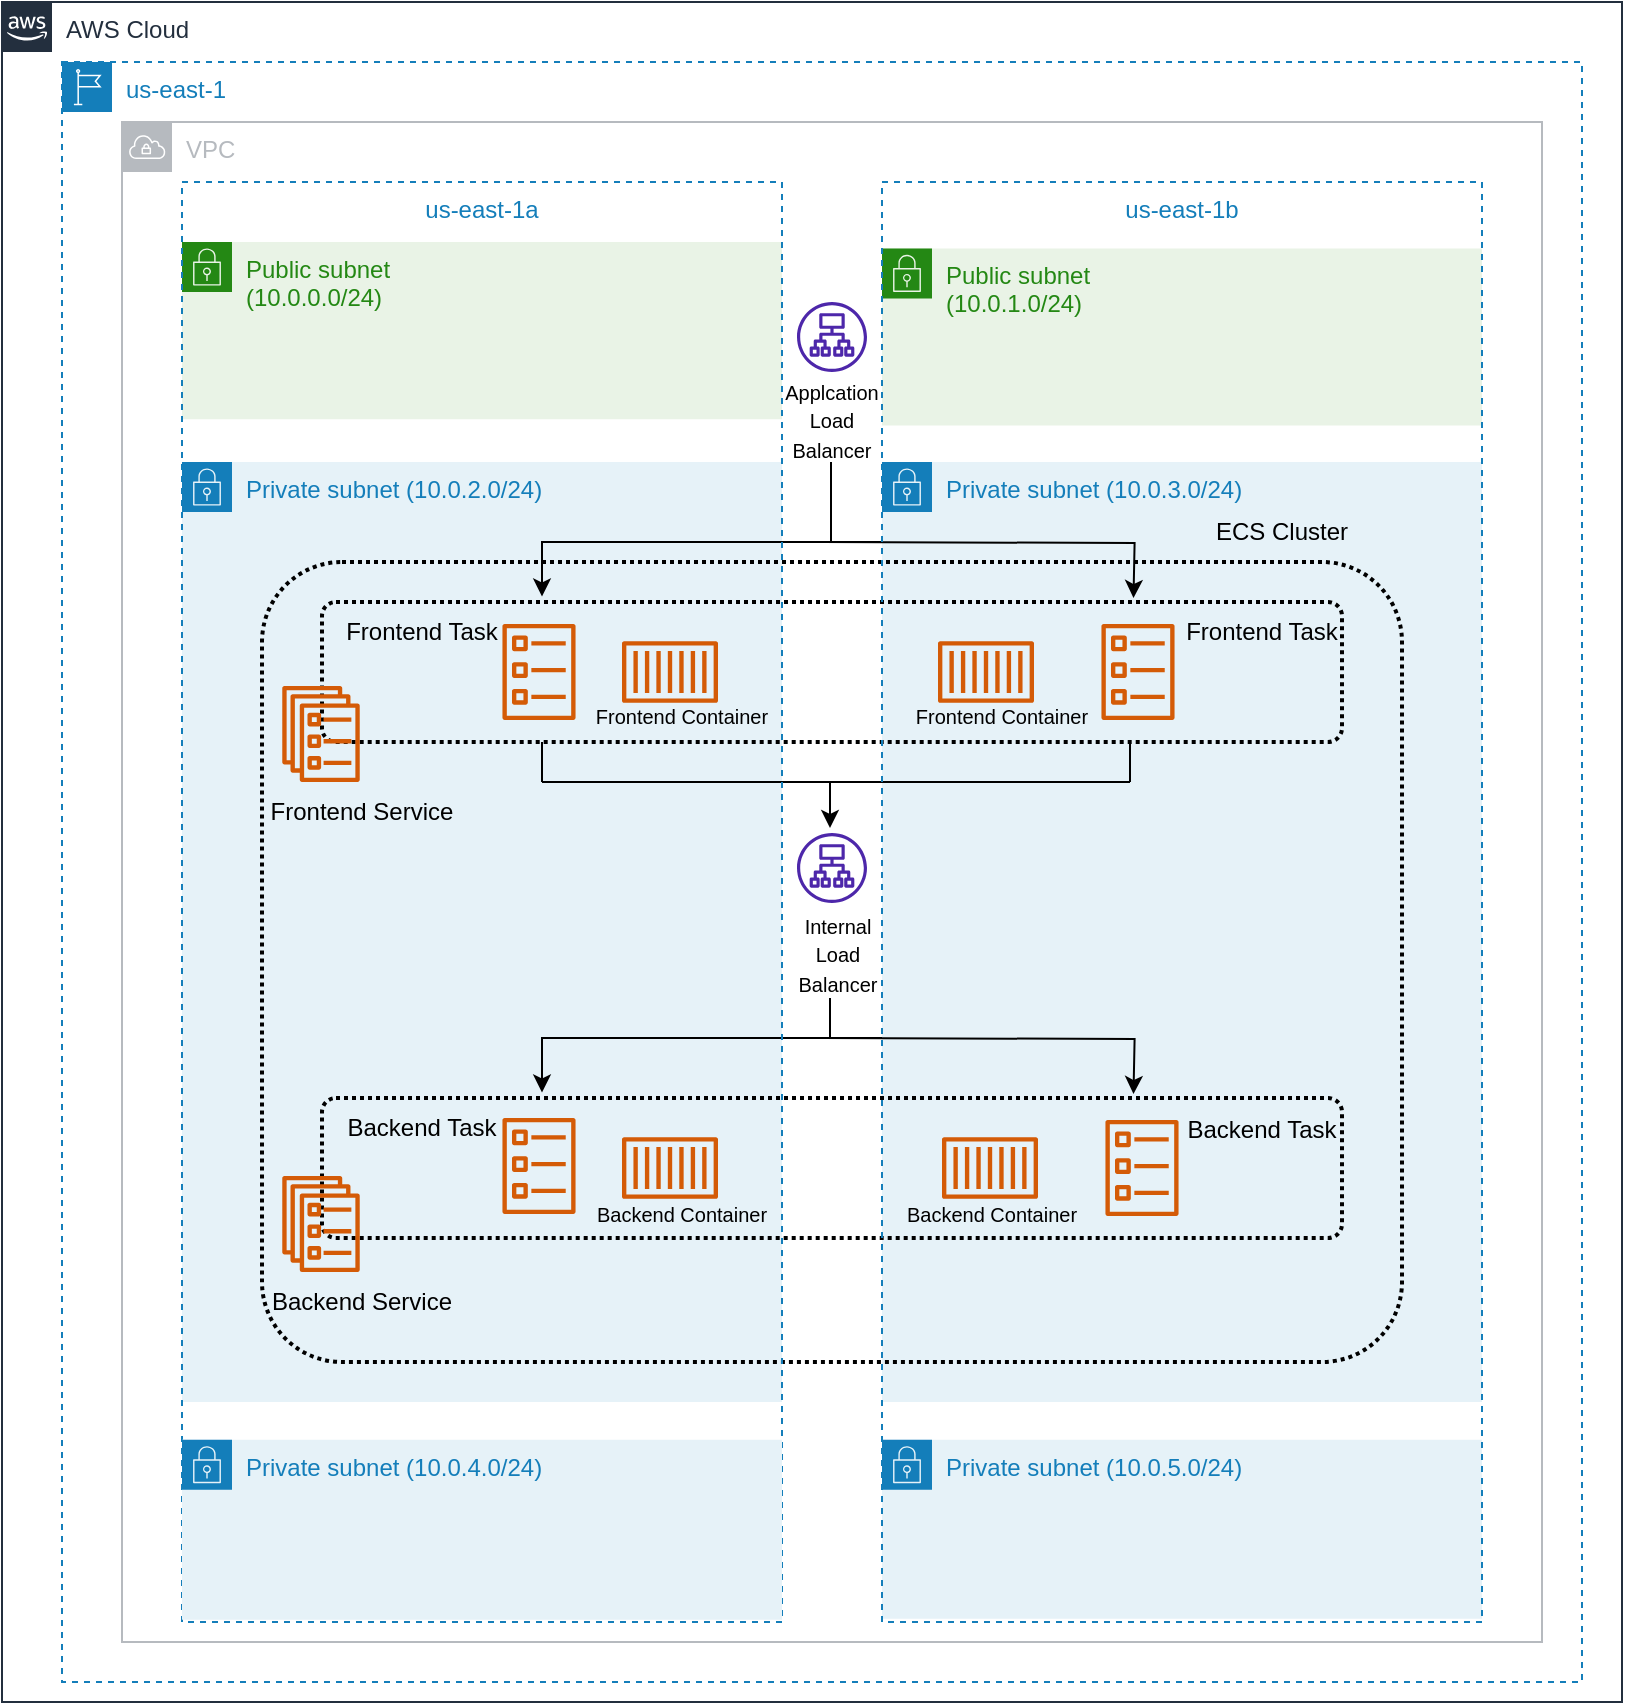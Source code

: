 <mxfile version="21.6.8" type="device">
  <diagram name="Page-1" id="dNMjxEWE6OLOWAnIZZ9g">
    <mxGraphModel dx="2339" dy="822" grid="1" gridSize="10" guides="1" tooltips="1" connect="1" arrows="1" fold="1" page="1" pageScale="1" pageWidth="850" pageHeight="1100" math="0" shadow="0">
      <root>
        <mxCell id="0" />
        <mxCell id="1" parent="0" />
        <mxCell id="8RvAV7ZJi31_21vzOivi-29" value="Private subnet (10.0.2.0/24)" style="points=[[0,0],[0.25,0],[0.5,0],[0.75,0],[1,0],[1,0.25],[1,0.5],[1,0.75],[1,1],[0.75,1],[0.5,1],[0.25,1],[0,1],[0,0.75],[0,0.5],[0,0.25]];outlineConnect=0;gradientColor=none;html=1;whiteSpace=wrap;fontSize=12;fontStyle=0;container=1;pointerEvents=0;collapsible=0;recursiveResize=0;shape=mxgraph.aws4.group;grIcon=mxgraph.aws4.group_security_group;grStroke=0;strokeColor=#147EBA;fillColor=#E6F2F8;verticalAlign=top;align=left;spacingLeft=30;fontColor=#147EBA;dashed=0;" parent="1" vertex="1">
          <mxGeometry x="80" y="390" width="300" height="470" as="geometry" />
        </mxCell>
        <mxCell id="GGoUh4j_NA7xD1RXFTtN-73" style="edgeStyle=orthogonalEdgeStyle;rounded=0;orthogonalLoop=1;jettySize=auto;html=1;" parent="8RvAV7ZJi31_21vzOivi-29" edge="1">
          <mxGeometry relative="1" as="geometry">
            <mxPoint x="350" y="40" as="sourcePoint" />
            <mxPoint x="180" y="67.21" as="targetPoint" />
            <Array as="points">
              <mxPoint x="180" y="39.66" />
            </Array>
          </mxGeometry>
        </mxCell>
        <mxCell id="8RvAV7ZJi31_21vzOivi-40" value="AWS Cloud" style="points=[[0,0],[0.25,0],[0.5,0],[0.75,0],[1,0],[1,0.25],[1,0.5],[1,0.75],[1,1],[0.75,1],[0.5,1],[0.25,1],[0,1],[0,0.75],[0,0.5],[0,0.25]];outlineConnect=0;gradientColor=none;html=1;whiteSpace=wrap;fontSize=12;fontStyle=0;container=1;pointerEvents=0;collapsible=0;recursiveResize=0;shape=mxgraph.aws4.group;grIcon=mxgraph.aws4.group_aws_cloud_alt;strokeColor=#232F3E;fillColor=none;verticalAlign=top;align=left;spacingLeft=30;fontColor=#232F3E;dashed=0;" parent="1" vertex="1">
          <mxGeometry x="-10" y="160" width="810" height="850" as="geometry" />
        </mxCell>
        <mxCell id="8RvAV7ZJi31_21vzOivi-42" value="us-east-1" style="points=[[0,0],[0.25,0],[0.5,0],[0.75,0],[1,0],[1,0.25],[1,0.5],[1,0.75],[1,1],[0.75,1],[0.5,1],[0.25,1],[0,1],[0,0.75],[0,0.5],[0,0.25]];outlineConnect=0;gradientColor=none;html=1;whiteSpace=wrap;fontSize=12;fontStyle=0;container=1;pointerEvents=0;collapsible=0;recursiveResize=0;shape=mxgraph.aws4.group;grIcon=mxgraph.aws4.group_region;strokeColor=#147EBA;fillColor=none;verticalAlign=top;align=left;spacingLeft=30;fontColor=#147EBA;dashed=1;" parent="1" vertex="1">
          <mxGeometry x="20" y="190" width="760" height="810" as="geometry" />
        </mxCell>
        <mxCell id="8RvAV7ZJi31_21vzOivi-41" value="VPC" style="sketch=0;outlineConnect=0;gradientColor=none;html=1;whiteSpace=wrap;fontSize=12;fontStyle=0;shape=mxgraph.aws4.group;grIcon=mxgraph.aws4.group_vpc;strokeColor=#B6BABF;fillColor=none;verticalAlign=top;align=left;spacingLeft=30;fontColor=#B6BABF;dashed=0;" parent="1" vertex="1">
          <mxGeometry x="50" y="220" width="710" height="760" as="geometry" />
        </mxCell>
        <mxCell id="8RvAV7ZJi31_21vzOivi-27" value="Public subnet&lt;br&gt;(10.0.0.0/24)" style="points=[[0,0],[0.25,0],[0.5,0],[0.75,0],[1,0],[1,0.25],[1,0.5],[1,0.75],[1,1],[0.75,1],[0.5,1],[0.25,1],[0,1],[0,0.75],[0,0.5],[0,0.25]];outlineConnect=0;gradientColor=none;html=1;whiteSpace=wrap;fontSize=12;fontStyle=0;container=1;pointerEvents=0;collapsible=0;recursiveResize=0;shape=mxgraph.aws4.group;grIcon=mxgraph.aws4.group_security_group;grStroke=0;strokeColor=#248814;fillColor=#E9F3E6;verticalAlign=top;align=left;spacingLeft=30;fontColor=#248814;dashed=0;" parent="1" vertex="1">
          <mxGeometry x="80" y="280" width="300" height="88.58" as="geometry" />
        </mxCell>
        <mxCell id="GGoUh4j_NA7xD1RXFTtN-17" value="Public subnet&lt;br&gt;(10.0.1.0/24)" style="points=[[0,0],[0.25,0],[0.5,0],[0.75,0],[1,0],[1,0.25],[1,0.5],[1,0.75],[1,1],[0.75,1],[0.5,1],[0.25,1],[0,1],[0,0.75],[0,0.5],[0,0.25]];outlineConnect=0;gradientColor=none;html=1;whiteSpace=wrap;fontSize=12;fontStyle=0;container=1;pointerEvents=0;collapsible=0;recursiveResize=0;shape=mxgraph.aws4.group;grIcon=mxgraph.aws4.group_security_group;grStroke=0;strokeColor=#248814;fillColor=#E9F3E6;verticalAlign=top;align=left;spacingLeft=30;fontColor=#248814;dashed=0;" parent="1" vertex="1">
          <mxGeometry x="430" y="283.21" width="300" height="88.58" as="geometry" />
        </mxCell>
        <mxCell id="GGoUh4j_NA7xD1RXFTtN-18" value="Private subnet (10.0.3.0/24)" style="points=[[0,0],[0.25,0],[0.5,0],[0.75,0],[1,0],[1,0.25],[1,0.5],[1,0.75],[1,1],[0.75,1],[0.5,1],[0.25,1],[0,1],[0,0.75],[0,0.5],[0,0.25]];outlineConnect=0;gradientColor=none;html=1;whiteSpace=wrap;fontSize=12;fontStyle=0;container=1;pointerEvents=0;collapsible=0;recursiveResize=0;shape=mxgraph.aws4.group;grIcon=mxgraph.aws4.group_security_group;grStroke=0;strokeColor=#147EBA;fillColor=#E6F2F8;verticalAlign=top;align=left;spacingLeft=30;fontColor=#147EBA;dashed=0;" parent="1" vertex="1">
          <mxGeometry x="430" y="390" width="300" height="470" as="geometry" />
        </mxCell>
        <mxCell id="GGoUh4j_NA7xD1RXFTtN-19" value="" style="rounded=1;arcSize=10;dashed=1;fillColor=none;gradientColor=none;dashPattern=1 1;strokeWidth=2;" parent="GGoUh4j_NA7xD1RXFTtN-18" vertex="1">
          <mxGeometry x="-310" y="50" width="570" height="400" as="geometry" />
        </mxCell>
        <mxCell id="GGoUh4j_NA7xD1RXFTtN-21" value="" style="rounded=1;arcSize=10;dashed=1;fillColor=none;gradientColor=none;dashPattern=1 1;strokeWidth=2;" parent="GGoUh4j_NA7xD1RXFTtN-18" vertex="1">
          <mxGeometry x="-280" y="70" width="510" height="70" as="geometry" />
        </mxCell>
        <mxCell id="GGoUh4j_NA7xD1RXFTtN-20" value="" style="rounded=1;arcSize=10;dashed=1;fillColor=none;gradientColor=none;dashPattern=1 1;strokeWidth=2;" parent="GGoUh4j_NA7xD1RXFTtN-18" vertex="1">
          <mxGeometry x="-280" y="318" width="510" height="70" as="geometry" />
        </mxCell>
        <mxCell id="GGoUh4j_NA7xD1RXFTtN-2" value="" style="sketch=0;outlineConnect=0;fontColor=#232F3E;gradientColor=none;fillColor=#D45B07;strokeColor=none;dashed=0;verticalLabelPosition=bottom;verticalAlign=top;align=center;html=1;fontSize=12;fontStyle=0;aspect=fixed;pointerEvents=1;shape=mxgraph.aws4.ecs_service;" parent="GGoUh4j_NA7xD1RXFTtN-18" vertex="1">
          <mxGeometry x="-300" y="112" width="39" height="48" as="geometry" />
        </mxCell>
        <mxCell id="GGoUh4j_NA7xD1RXFTtN-23" value="" style="sketch=0;outlineConnect=0;fontColor=#232F3E;gradientColor=none;fillColor=#D45B07;strokeColor=none;dashed=0;verticalLabelPosition=bottom;verticalAlign=top;align=center;html=1;fontSize=12;fontStyle=0;aspect=fixed;pointerEvents=1;shape=mxgraph.aws4.ecs_service;" parent="GGoUh4j_NA7xD1RXFTtN-18" vertex="1">
          <mxGeometry x="-300" y="357" width="39" height="48" as="geometry" />
        </mxCell>
        <mxCell id="GGoUh4j_NA7xD1RXFTtN-24" value="" style="sketch=0;outlineConnect=0;fontColor=#232F3E;gradientColor=none;fillColor=#D45B07;strokeColor=none;dashed=0;verticalLabelPosition=bottom;verticalAlign=top;align=center;html=1;fontSize=12;fontStyle=0;aspect=fixed;pointerEvents=1;shape=mxgraph.aws4.ecs_task;" parent="GGoUh4j_NA7xD1RXFTtN-18" vertex="1">
          <mxGeometry x="-190" y="328" width="37" height="48" as="geometry" />
        </mxCell>
        <mxCell id="GGoUh4j_NA7xD1RXFTtN-25" value="" style="sketch=0;outlineConnect=0;fontColor=#232F3E;gradientColor=none;fillColor=#D45B07;strokeColor=none;dashed=0;verticalLabelPosition=bottom;verticalAlign=top;align=center;html=1;fontSize=12;fontStyle=0;aspect=fixed;pointerEvents=1;shape=mxgraph.aws4.ecs_task;" parent="GGoUh4j_NA7xD1RXFTtN-18" vertex="1">
          <mxGeometry x="111.5" y="329" width="37" height="48" as="geometry" />
        </mxCell>
        <mxCell id="GGoUh4j_NA7xD1RXFTtN-26" value="" style="sketch=0;outlineConnect=0;fontColor=#232F3E;gradientColor=none;fillColor=#D45B07;strokeColor=none;dashed=0;verticalLabelPosition=bottom;verticalAlign=top;align=center;html=1;fontSize=12;fontStyle=0;aspect=fixed;pointerEvents=1;shape=mxgraph.aws4.ecs_task;" parent="GGoUh4j_NA7xD1RXFTtN-18" vertex="1">
          <mxGeometry x="109.5" y="81" width="37" height="48" as="geometry" />
        </mxCell>
        <mxCell id="GGoUh4j_NA7xD1RXFTtN-27" value="" style="sketch=0;outlineConnect=0;fontColor=#232F3E;gradientColor=none;fillColor=#D45B07;strokeColor=none;dashed=0;verticalLabelPosition=bottom;verticalAlign=top;align=center;html=1;fontSize=12;fontStyle=0;aspect=fixed;pointerEvents=1;shape=mxgraph.aws4.container_1;" parent="GGoUh4j_NA7xD1RXFTtN-18" vertex="1">
          <mxGeometry x="-130" y="89.5" width="48" height="31" as="geometry" />
        </mxCell>
        <mxCell id="GGoUh4j_NA7xD1RXFTtN-28" value="" style="sketch=0;outlineConnect=0;fontColor=#232F3E;gradientColor=none;fillColor=#D45B07;strokeColor=none;dashed=0;verticalLabelPosition=bottom;verticalAlign=top;align=center;html=1;fontSize=12;fontStyle=0;aspect=fixed;pointerEvents=1;shape=mxgraph.aws4.container_1;" parent="GGoUh4j_NA7xD1RXFTtN-18" vertex="1">
          <mxGeometry x="-130" y="337.5" width="48" height="31" as="geometry" />
        </mxCell>
        <mxCell id="GGoUh4j_NA7xD1RXFTtN-29" value="" style="sketch=0;outlineConnect=0;fontColor=#232F3E;gradientColor=none;fillColor=#D45B07;strokeColor=none;dashed=0;verticalLabelPosition=bottom;verticalAlign=top;align=center;html=1;fontSize=12;fontStyle=0;aspect=fixed;pointerEvents=1;shape=mxgraph.aws4.container_1;" parent="GGoUh4j_NA7xD1RXFTtN-18" vertex="1">
          <mxGeometry x="30" y="337.5" width="48" height="31" as="geometry" />
        </mxCell>
        <mxCell id="GGoUh4j_NA7xD1RXFTtN-30" value="" style="sketch=0;outlineConnect=0;fontColor=#232F3E;gradientColor=none;fillColor=#D45B07;strokeColor=none;dashed=0;verticalLabelPosition=bottom;verticalAlign=top;align=center;html=1;fontSize=12;fontStyle=0;aspect=fixed;pointerEvents=1;shape=mxgraph.aws4.container_1;" parent="GGoUh4j_NA7xD1RXFTtN-18" vertex="1">
          <mxGeometry x="28" y="89.5" width="48" height="31" as="geometry" />
        </mxCell>
        <mxCell id="GGoUh4j_NA7xD1RXFTtN-32" value="&lt;font style=&quot;font-size: 10px;&quot;&gt;Internal &lt;br&gt;Load Balancer&lt;/font&gt;" style="text;html=1;strokeColor=none;fillColor=none;align=center;verticalAlign=middle;whiteSpace=wrap;rounded=0;" parent="GGoUh4j_NA7xD1RXFTtN-18" vertex="1">
          <mxGeometry x="-55" y="229" width="66" height="33" as="geometry" />
        </mxCell>
        <mxCell id="GGoUh4j_NA7xD1RXFTtN-79" value="ECS Cluster" style="text;html=1;strokeColor=none;fillColor=none;align=center;verticalAlign=middle;whiteSpace=wrap;rounded=0;" parent="GGoUh4j_NA7xD1RXFTtN-18" vertex="1">
          <mxGeometry x="150" y="20" width="100" height="30" as="geometry" />
        </mxCell>
        <mxCell id="GGoUh4j_NA7xD1RXFTtN-80" value="Frontend Service" style="text;html=1;strokeColor=none;fillColor=none;align=center;verticalAlign=middle;whiteSpace=wrap;rounded=0;" parent="GGoUh4j_NA7xD1RXFTtN-18" vertex="1">
          <mxGeometry x="-310" y="160" width="100" height="30" as="geometry" />
        </mxCell>
        <mxCell id="GGoUh4j_NA7xD1RXFTtN-81" value="Backend Service" style="text;html=1;strokeColor=none;fillColor=none;align=center;verticalAlign=middle;whiteSpace=wrap;rounded=0;" parent="GGoUh4j_NA7xD1RXFTtN-18" vertex="1">
          <mxGeometry x="-310" y="405" width="100" height="30" as="geometry" />
        </mxCell>
        <mxCell id="GGoUh4j_NA7xD1RXFTtN-82" value="Frontend Task" style="text;html=1;strokeColor=none;fillColor=none;align=center;verticalAlign=middle;whiteSpace=wrap;rounded=0;" parent="GGoUh4j_NA7xD1RXFTtN-18" vertex="1">
          <mxGeometry x="-280" y="70" width="100" height="30" as="geometry" />
        </mxCell>
        <mxCell id="GGoUh4j_NA7xD1RXFTtN-83" value="Backend Task" style="text;html=1;strokeColor=none;fillColor=none;align=center;verticalAlign=middle;whiteSpace=wrap;rounded=0;" parent="GGoUh4j_NA7xD1RXFTtN-18" vertex="1">
          <mxGeometry x="-280" y="318" width="100" height="30" as="geometry" />
        </mxCell>
        <mxCell id="GGoUh4j_NA7xD1RXFTtN-72" style="edgeStyle=orthogonalEdgeStyle;rounded=0;orthogonalLoop=1;jettySize=auto;html=1;" parent="GGoUh4j_NA7xD1RXFTtN-18" edge="1">
          <mxGeometry relative="1" as="geometry">
            <Array as="points" />
            <mxPoint x="-30" y="40" as="sourcePoint" />
            <mxPoint x="125.75" y="68" as="targetPoint" />
          </mxGeometry>
        </mxCell>
        <mxCell id="GGoUh4j_NA7xD1RXFTtN-86" value="Frontend Task" style="text;html=1;strokeColor=none;fillColor=none;align=center;verticalAlign=middle;whiteSpace=wrap;rounded=0;" parent="GGoUh4j_NA7xD1RXFTtN-18" vertex="1">
          <mxGeometry x="140" y="70" width="100" height="30" as="geometry" />
        </mxCell>
        <mxCell id="GGoUh4j_NA7xD1RXFTtN-87" value="Backend Task" style="text;html=1;strokeColor=none;fillColor=none;align=center;verticalAlign=middle;whiteSpace=wrap;rounded=0;" parent="GGoUh4j_NA7xD1RXFTtN-18" vertex="1">
          <mxGeometry x="140" y="319" width="100" height="30" as="geometry" />
        </mxCell>
        <mxCell id="GGoUh4j_NA7xD1RXFTtN-96" value="" style="endArrow=none;html=1;rounded=0;" parent="GGoUh4j_NA7xD1RXFTtN-18" edge="1">
          <mxGeometry width="50" height="50" relative="1" as="geometry">
            <mxPoint x="-170" y="160" as="sourcePoint" />
            <mxPoint x="-20" y="160" as="targetPoint" />
          </mxGeometry>
        </mxCell>
        <mxCell id="GGoUh4j_NA7xD1RXFTtN-128" value="&lt;font style=&quot;font-size: 10px;&quot;&gt;Backend Container&lt;/font&gt;" style="text;html=1;strokeColor=none;fillColor=none;align=center;verticalAlign=middle;whiteSpace=wrap;rounded=0;" parent="GGoUh4j_NA7xD1RXFTtN-18" vertex="1">
          <mxGeometry x="-5" y="361" width="120" height="30" as="geometry" />
        </mxCell>
        <mxCell id="GGoUh4j_NA7xD1RXFTtN-129" value="&lt;font style=&quot;font-size: 10px;&quot;&gt;Frontend Container&lt;/font&gt;" style="text;html=1;strokeColor=none;fillColor=none;align=center;verticalAlign=middle;whiteSpace=wrap;rounded=0;" parent="GGoUh4j_NA7xD1RXFTtN-18" vertex="1">
          <mxGeometry y="112" width="120" height="30" as="geometry" />
        </mxCell>
        <mxCell id="GGoUh4j_NA7xD1RXFTtN-1" value="" style="sketch=0;outlineConnect=0;fontColor=#232F3E;gradientColor=none;fillColor=#D45B07;strokeColor=none;dashed=0;verticalLabelPosition=bottom;verticalAlign=top;align=center;html=1;fontSize=12;fontStyle=0;aspect=fixed;pointerEvents=1;shape=mxgraph.aws4.ecs_task;" parent="1" vertex="1">
          <mxGeometry x="240" y="471" width="37" height="48" as="geometry" />
        </mxCell>
        <mxCell id="GGoUh4j_NA7xD1RXFTtN-31" value="" style="sketch=0;outlineConnect=0;fontColor=#232F3E;gradientColor=none;fillColor=#4D27AA;strokeColor=none;dashed=0;verticalLabelPosition=bottom;verticalAlign=top;align=center;html=1;fontSize=12;fontStyle=0;aspect=fixed;pointerEvents=1;shape=mxgraph.aws4.application_load_balancer;" parent="1" vertex="1">
          <mxGeometry x="387.5" y="575.5" width="35" height="35" as="geometry" />
        </mxCell>
        <mxCell id="GGoUh4j_NA7xD1RXFTtN-33" value="&lt;font style=&quot;font-size: 10px;&quot;&gt;Applcation&lt;br&gt;Load Balancer&lt;/font&gt;" style="text;html=1;strokeColor=none;fillColor=none;align=center;verticalAlign=middle;whiteSpace=wrap;rounded=0;" parent="1" vertex="1">
          <mxGeometry x="375" y="353.5" width="60" height="30" as="geometry" />
        </mxCell>
        <mxCell id="GGoUh4j_NA7xD1RXFTtN-34" value="" style="sketch=0;outlineConnect=0;fontColor=#232F3E;gradientColor=none;fillColor=#4D27AA;strokeColor=none;dashed=0;verticalLabelPosition=bottom;verticalAlign=top;align=center;html=1;fontSize=12;fontStyle=0;aspect=fixed;pointerEvents=1;shape=mxgraph.aws4.application_load_balancer;" parent="1" vertex="1">
          <mxGeometry x="387.5" y="310" width="35" height="35" as="geometry" />
        </mxCell>
        <mxCell id="GGoUh4j_NA7xD1RXFTtN-69" value="" style="endArrow=none;html=1;rounded=0;" parent="1" edge="1">
          <mxGeometry width="50" height="50" relative="1" as="geometry">
            <mxPoint x="404.5" y="430" as="sourcePoint" />
            <mxPoint x="404.5" y="390" as="targetPoint" />
          </mxGeometry>
        </mxCell>
        <mxCell id="GGoUh4j_NA7xD1RXFTtN-75" style="edgeStyle=orthogonalEdgeStyle;rounded=0;orthogonalLoop=1;jettySize=auto;html=1;" parent="1" edge="1">
          <mxGeometry relative="1" as="geometry">
            <mxPoint x="430" y="678" as="sourcePoint" />
            <mxPoint x="260" y="705.21" as="targetPoint" />
            <Array as="points">
              <mxPoint x="260" y="677.66" />
            </Array>
          </mxGeometry>
        </mxCell>
        <mxCell id="GGoUh4j_NA7xD1RXFTtN-76" value="" style="endArrow=none;html=1;rounded=0;" parent="1" edge="1">
          <mxGeometry width="50" height="50" relative="1" as="geometry">
            <mxPoint x="404" y="678" as="sourcePoint" />
            <mxPoint x="404" y="658" as="targetPoint" />
          </mxGeometry>
        </mxCell>
        <mxCell id="GGoUh4j_NA7xD1RXFTtN-88" style="edgeStyle=orthogonalEdgeStyle;rounded=0;orthogonalLoop=1;jettySize=auto;html=1;" parent="1" edge="1">
          <mxGeometry relative="1" as="geometry">
            <Array as="points" />
            <mxPoint x="400" y="678" as="sourcePoint" />
            <mxPoint x="555.75" y="706" as="targetPoint" />
          </mxGeometry>
        </mxCell>
        <mxCell id="GGoUh4j_NA7xD1RXFTtN-97" value="" style="endArrow=none;html=1;rounded=0;" parent="1" edge="1">
          <mxGeometry width="50" height="50" relative="1" as="geometry">
            <mxPoint x="554" y="550" as="sourcePoint" />
            <mxPoint x="554" y="530" as="targetPoint" />
          </mxGeometry>
        </mxCell>
        <mxCell id="GGoUh4j_NA7xD1RXFTtN-99" value="" style="endArrow=none;html=1;rounded=0;" parent="1" edge="1">
          <mxGeometry width="50" height="50" relative="1" as="geometry">
            <mxPoint x="260" y="550" as="sourcePoint" />
            <mxPoint x="260" y="530" as="targetPoint" />
          </mxGeometry>
        </mxCell>
        <mxCell id="GGoUh4j_NA7xD1RXFTtN-100" value="&lt;font style=&quot;font-size: 10px;&quot;&gt;Frontend Container&lt;/font&gt;" style="text;html=1;strokeColor=none;fillColor=none;align=center;verticalAlign=middle;whiteSpace=wrap;rounded=0;" parent="1" vertex="1">
          <mxGeometry x="270" y="502" width="120" height="30" as="geometry" />
        </mxCell>
        <mxCell id="GGoUh4j_NA7xD1RXFTtN-101" value="&lt;font style=&quot;font-size: 10px;&quot;&gt;Backend Container&lt;/font&gt;" style="text;html=1;strokeColor=none;fillColor=none;align=center;verticalAlign=middle;whiteSpace=wrap;rounded=0;" parent="1" vertex="1">
          <mxGeometry x="270" y="751" width="120" height="30" as="geometry" />
        </mxCell>
        <mxCell id="8RvAV7ZJi31_21vzOivi-36" value="us-east-1a" style="fillColor=none;strokeColor=#147EBA;dashed=1;verticalAlign=top;fontStyle=0;fontColor=#147EBA;whiteSpace=wrap;html=1;" parent="1" vertex="1">
          <mxGeometry x="80" y="250" width="300" height="720" as="geometry" />
        </mxCell>
        <mxCell id="GGoUh4j_NA7xD1RXFTtN-131" value="Private subnet (10.0.4.0/24)" style="points=[[0,0],[0.25,0],[0.5,0],[0.75,0],[1,0],[1,0.25],[1,0.5],[1,0.75],[1,1],[0.75,1],[0.5,1],[0.25,1],[0,1],[0,0.75],[0,0.5],[0,0.25]];outlineConnect=0;gradientColor=none;html=1;whiteSpace=wrap;fontSize=12;fontStyle=0;container=1;pointerEvents=0;collapsible=0;recursiveResize=0;shape=mxgraph.aws4.group;grIcon=mxgraph.aws4.group_security_group;grStroke=0;strokeColor=#147EBA;fillColor=#E6F2F8;verticalAlign=top;align=left;spacingLeft=30;fontColor=#147EBA;dashed=0;" parent="1" vertex="1">
          <mxGeometry x="80" y="878.86" width="300" height="90" as="geometry" />
        </mxCell>
        <mxCell id="GGoUh4j_NA7xD1RXFTtN-133" value="Private subnet (10.0.5.0/24)" style="points=[[0,0],[0.25,0],[0.5,0],[0.75,0],[1,0],[1,0.25],[1,0.5],[1,0.75],[1,1],[0.75,1],[0.5,1],[0.25,1],[0,1],[0,0.75],[0,0.5],[0,0.25]];outlineConnect=0;gradientColor=none;html=1;whiteSpace=wrap;fontSize=12;fontStyle=0;container=1;pointerEvents=0;collapsible=0;recursiveResize=0;shape=mxgraph.aws4.group;grIcon=mxgraph.aws4.group_security_group;grStroke=0;strokeColor=#147EBA;fillColor=#E6F2F8;verticalAlign=top;align=left;spacingLeft=30;fontColor=#147EBA;dashed=0;" parent="1" vertex="1">
          <mxGeometry x="430" y="878.86" width="300" height="89.5" as="geometry" />
        </mxCell>
        <mxCell id="GGoUh4j_NA7xD1RXFTtN-89" style="edgeStyle=orthogonalEdgeStyle;rounded=0;orthogonalLoop=1;jettySize=auto;html=1;" parent="1" edge="1">
          <mxGeometry relative="1" as="geometry">
            <Array as="points">
              <mxPoint x="404" y="550" />
            </Array>
            <mxPoint x="554" y="550" as="sourcePoint" />
            <mxPoint x="404" y="573" as="targetPoint" />
          </mxGeometry>
        </mxCell>
        <mxCell id="zYHMv30BrRp8RR9vY0PR-2" value="us-east-1b" style="fillColor=none;strokeColor=#147EBA;dashed=1;verticalAlign=top;fontStyle=0;fontColor=#147EBA;whiteSpace=wrap;html=1;" vertex="1" parent="1">
          <mxGeometry x="430" y="250" width="300" height="720" as="geometry" />
        </mxCell>
      </root>
    </mxGraphModel>
  </diagram>
</mxfile>
